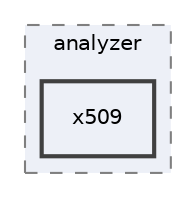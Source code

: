 digraph "/Users/jlu/zeek/src/file_analysis/analyzer/x509"
{
 // LATEX_PDF_SIZE
  edge [fontname="Helvetica",fontsize="10",labelfontname="Helvetica",labelfontsize="10"];
  node [fontname="Helvetica",fontsize="10",shape=record];
  compound=true
  subgraph clusterdir_c6068b60a0d16f263d9ede7ca7d07b47 {
    graph [ bgcolor="#edf0f7", pencolor="grey50", style="filled,dashed,", label="analyzer", fontname="Helvetica", fontsize="10", URL="dir_c6068b60a0d16f263d9ede7ca7d07b47.html"]
  dir_5f613241a3ef2685c77e646baf7b7f91 [shape=box, label="x509", style="filled,bold,", fillcolor="#edf0f7", color="grey25", URL="dir_5f613241a3ef2685c77e646baf7b7f91.html"];
  }
}
